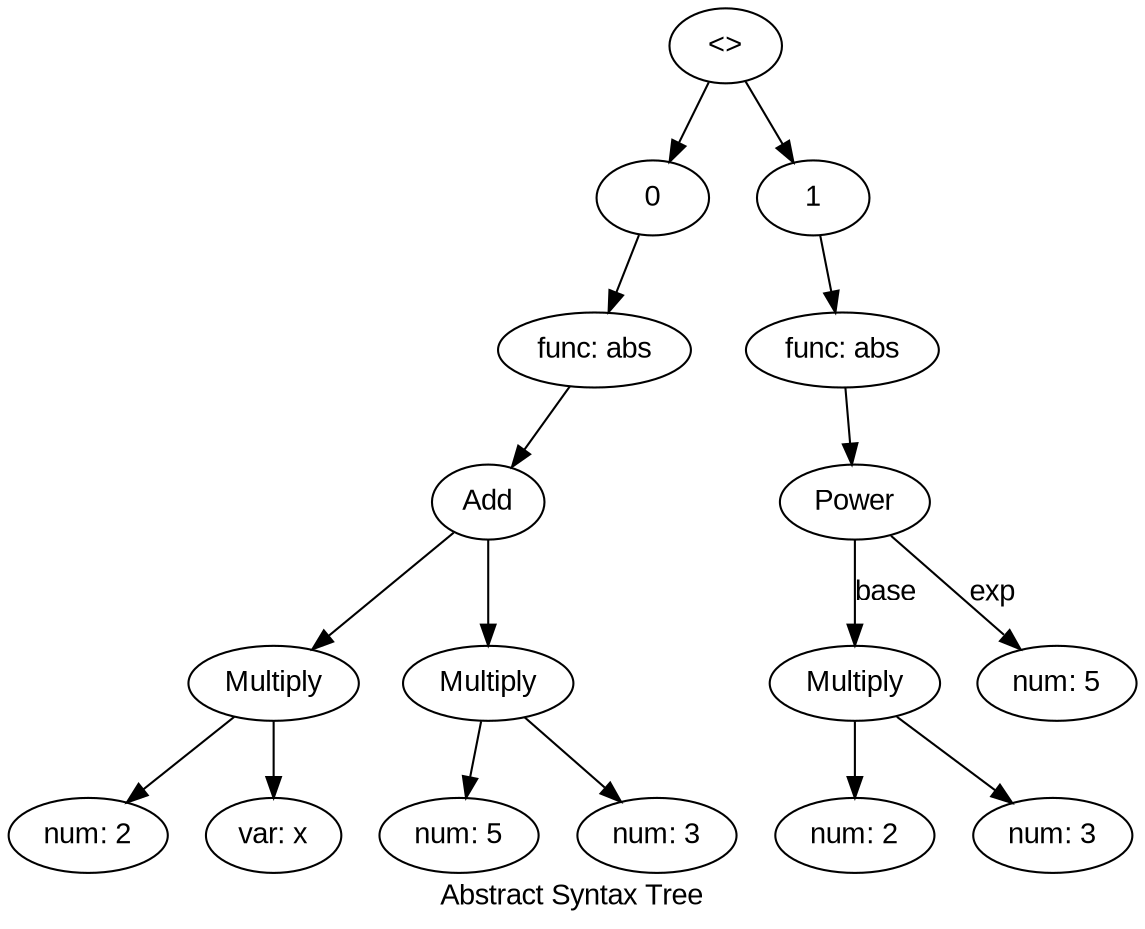 digraph AST {
label = "Abstract Syntax Tree"
fontname = "Arial"
node [fontname = "Arial"]
edge [fontname = "Arial"]
N_0 [label = "<>"]
S_0 [label = "0"]
N_0 -> S_0
N_1 [label = "func: abs"]
N_2 [label = "Add"]
N_3 [label = "Multiply"]
N_4 [label = "num: 2"]
N_5 [label = "var: x"]
N_3 -> { N_4 N_5 }
N_6 [label = "Multiply"]
N_7 [label = "num: 5"]
N_8 [label = "num: 3"]
N_6 -> { N_7 N_8 }
N_2 -> { N_3 N_6 }
N_1 ->  N_2 
S_0 -> N_1
S_1 [label = "1"]
N_0 -> S_1
N_9 [label = "func: abs"]
N_10 [label = "Power"]
N_11 [label = "Multiply"]
N_12 [label = "num: 2"]
N_13 [label = "num: 3"]
N_11 -> { N_12 N_13 }
N_14 [label = "num: 5"]
N_10 -> N_11 [label = "base"]
N_10 -> N_14 [label = "exp"]
N_9 ->  N_10 
S_1 -> N_9
}